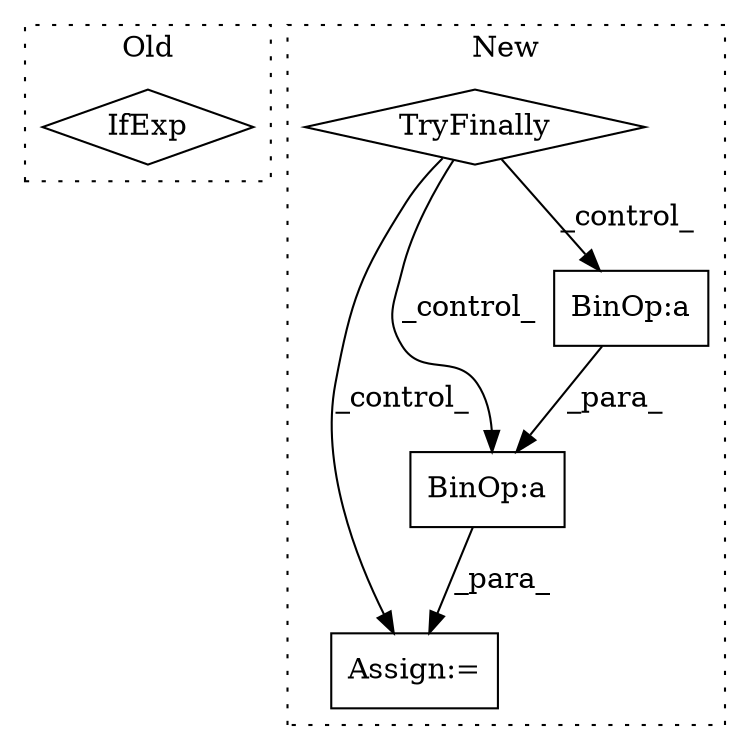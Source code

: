 digraph G {
subgraph cluster0 {
1 [label="IfExp" a="51" s="1269,1296" l="4,6" shape="diamond"];
label = "Old";
style="dotted";
}
subgraph cluster1 {
2 [label="TryFinally" a="64" s="1159" l="0" shape="diamond"];
3 [label="Assign:=" a="68" s="1893" l="3" shape="box"];
4 [label="BinOp:a" a="82" s="1924" l="3" shape="box"];
5 [label="BinOp:a" a="82" s="1810" l="3" shape="box"];
label = "New";
style="dotted";
}
2 -> 3 [label="_control_"];
2 -> 5 [label="_control_"];
2 -> 4 [label="_control_"];
4 -> 3 [label="_para_"];
5 -> 4 [label="_para_"];
}